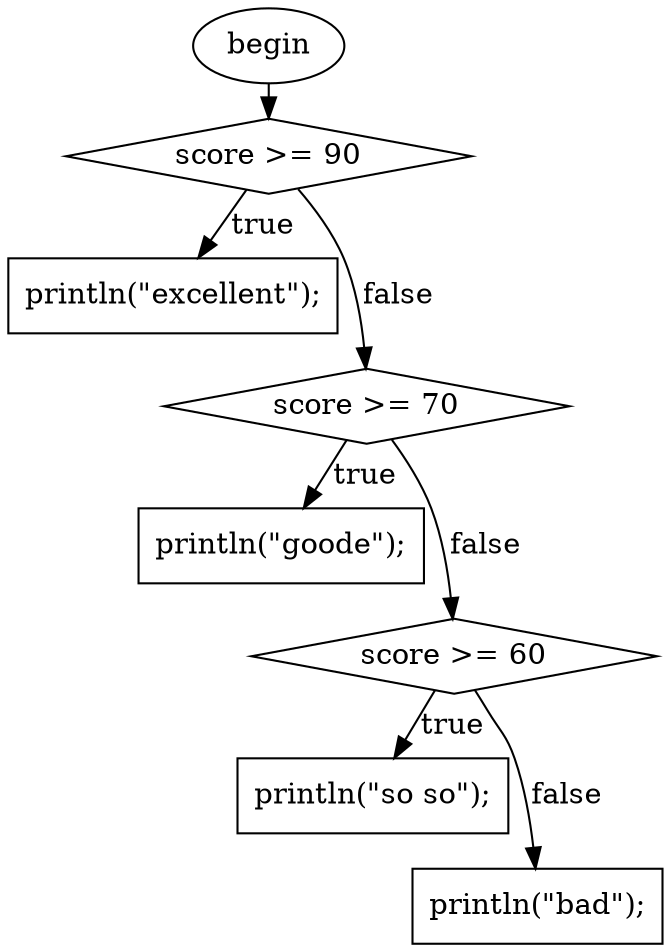 digraph G{
ranksep = 0.1;
nodesep = 0.1;
F0T0[ shape=ellipse, label="begin", style="filled", fillcolor="white"]
F52T309[ shape=diamond, label="score \>= 90", style="filled", fillcolor="white"]
F85T105[ shape=box, label="println(\"excellent\");", style="filled", fillcolor="white"]
F126T309TelseIf[ shape=diamond, label="score \>= 70", style="filled", fillcolor="white"]
F159T175[ shape=box, label="println(\"goode\");", style="filled", fillcolor="white"]
F196T309TelseIf[ shape=diamond, label="score \>= 60", style="filled", fillcolor="white"]
F228T244[ shape=box, label="println(\"so so\");", style="filled", fillcolor="white"]
F281T295[ shape=box, label="println(\"bad\");", style="filled", fillcolor="white"]
F0T0 -> F52T309
F52T309 -> F85T105[label="true", minlen=1]
F52T309 -> F126T309TelseIf[label="false", minlen=2]
F126T309TelseIf -> F159T175[label="true", minlen=1]
F126T309TelseIf -> F196T309TelseIf[label="false", minlen=2]
F196T309TelseIf -> F228T244[label="true", minlen=1]
F196T309TelseIf -> F281T295[label="false", minlen=2]
}
